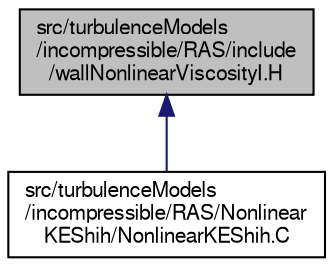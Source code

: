 digraph "src/turbulenceModels/incompressible/RAS/include/wallNonlinearViscosityI.H"
{
  bgcolor="transparent";
  edge [fontname="FreeSans",fontsize="10",labelfontname="FreeSans",labelfontsize="10"];
  node [fontname="FreeSans",fontsize="10",shape=record];
  Node1 [label="src/turbulenceModels\l/incompressible/RAS/include\l/wallNonlinearViscosityI.H",height=0.2,width=0.4,color="black", fillcolor="grey75", style="filled", fontcolor="black"];
  Node1 -> Node2 [dir="back",color="midnightblue",fontsize="10",style="solid",fontname="FreeSans"];
  Node2 [label="src/turbulenceModels\l/incompressible/RAS/Nonlinear\lKEShih/NonlinearKEShih.C",height=0.2,width=0.4,color="black",URL="$a17612.html"];
}
